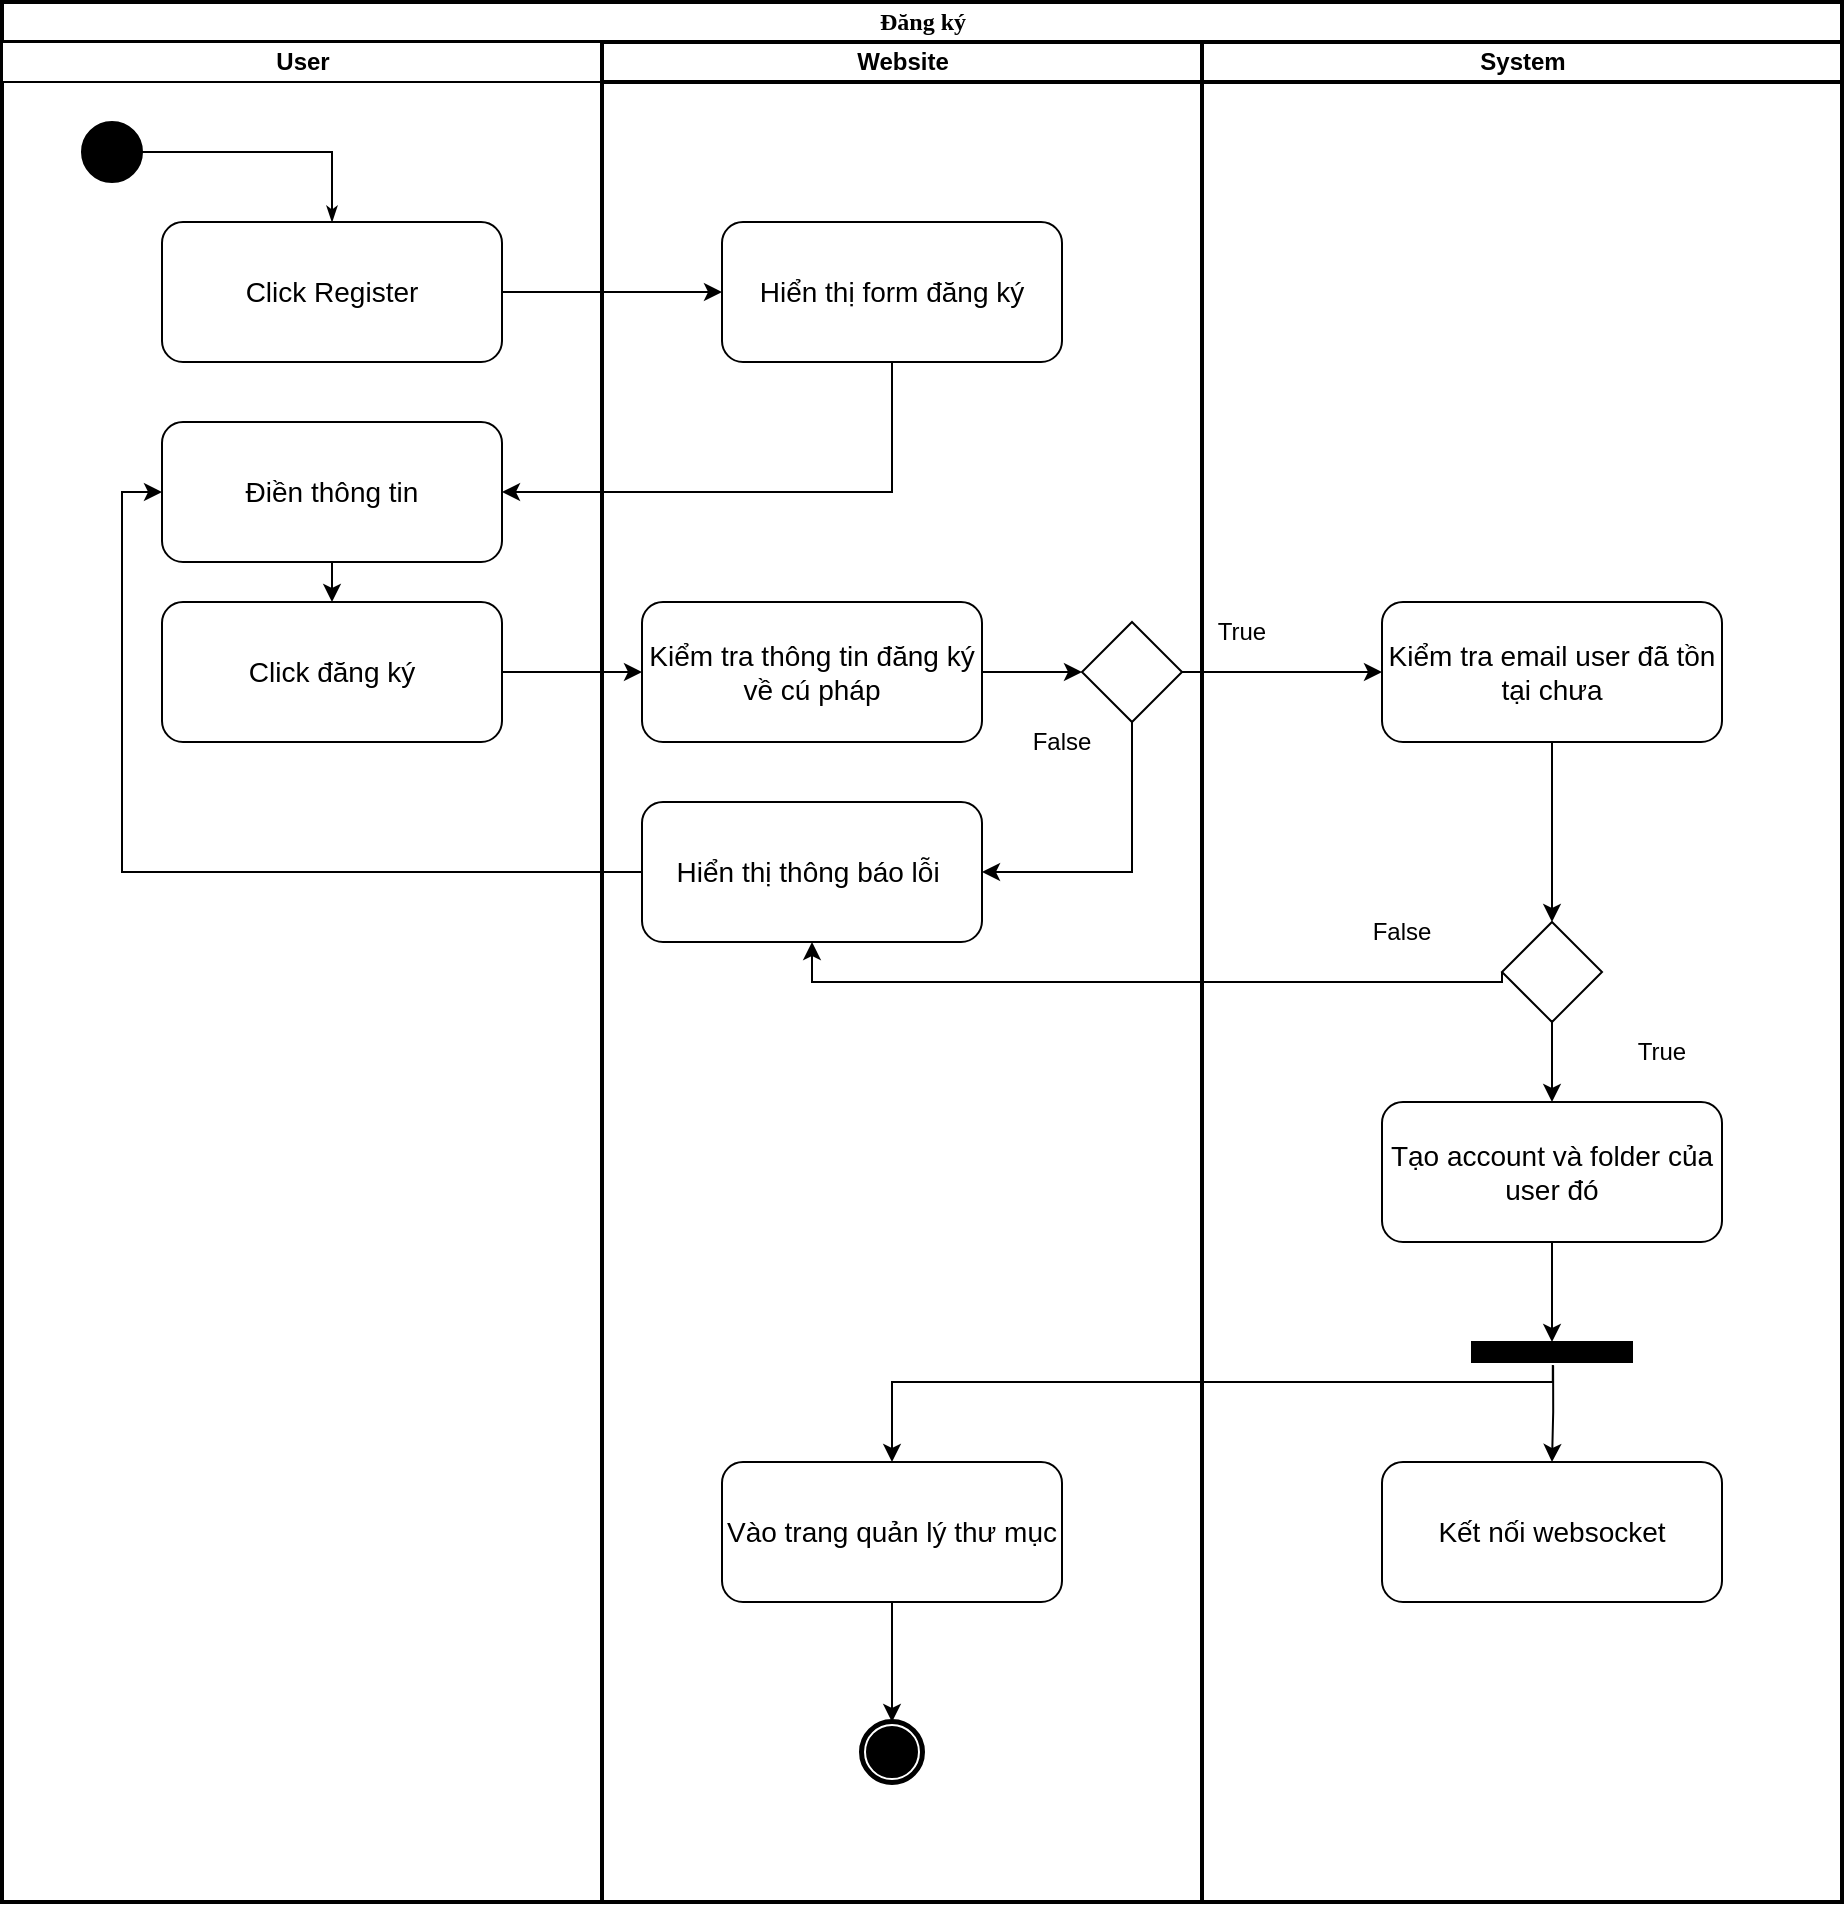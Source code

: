 <mxfile version="20.7.4" type="device"><diagram id="Uci3m8eU8iKF7vBY9eqh" name="Page-1"><mxGraphModel dx="1184" dy="688" grid="1" gridSize="10" guides="1" tooltips="1" connect="1" arrows="1" fold="1" page="1" pageScale="1" pageWidth="827" pageHeight="1169" math="0" shadow="0"><root><mxCell id="0"/><mxCell id="1" parent="0"/><mxCell id="qAQabUUHOaVX3tc12LKt-1" value="Đăng ký" style="swimlane;html=1;childLayout=stackLayout;startSize=20;rounded=0;shadow=0;comic=0;labelBackgroundColor=none;strokeWidth=2;fontFamily=Verdana;fontSize=12;align=center;" vertex="1" parent="1"><mxGeometry x="80" y="70" width="920" height="950" as="geometry"/></mxCell><mxCell id="qAQabUUHOaVX3tc12LKt-2" value="User" style="swimlane;html=1;startSize=20;" vertex="1" parent="qAQabUUHOaVX3tc12LKt-1"><mxGeometry y="20" width="300" height="930" as="geometry"/></mxCell><mxCell id="qAQabUUHOaVX3tc12LKt-3" value="" style="ellipse;whiteSpace=wrap;html=1;rounded=0;shadow=0;comic=0;labelBackgroundColor=none;strokeWidth=1;fillColor=#000000;fontFamily=Verdana;fontSize=12;align=center;" vertex="1" parent="qAQabUUHOaVX3tc12LKt-2"><mxGeometry x="40" y="40" width="30" height="30" as="geometry"/></mxCell><mxCell id="qAQabUUHOaVX3tc12LKt-4" value="&lt;font style=&quot;font-size: 14px;&quot;&gt;Click Register&lt;br style=&quot;font-size: 14px;&quot;&gt;&lt;/font&gt;" style="rounded=1;whiteSpace=wrap;html=1;fontSize=14;" vertex="1" parent="qAQabUUHOaVX3tc12LKt-2"><mxGeometry x="80" y="90" width="170" height="70" as="geometry"/></mxCell><mxCell id="qAQabUUHOaVX3tc12LKt-5" value="&lt;span style=&quot;font-size: 14px;&quot;&gt;Điền thông tin&lt;/span&gt;" style="rounded=1;whiteSpace=wrap;html=1;fontSize=14;" vertex="1" parent="qAQabUUHOaVX3tc12LKt-2"><mxGeometry x="80" y="190" width="170" height="70" as="geometry"/></mxCell><mxCell id="qAQabUUHOaVX3tc12LKt-6" value="&lt;span style=&quot;font-size: 14px;&quot;&gt;Click đăng ký&lt;/span&gt;" style="rounded=1;whiteSpace=wrap;html=1;fontSize=14;" vertex="1" parent="qAQabUUHOaVX3tc12LKt-2"><mxGeometry x="80" y="280" width="170" height="70" as="geometry"/></mxCell><mxCell id="qAQabUUHOaVX3tc12LKt-7" value="" style="edgeStyle=orthogonalEdgeStyle;rounded=0;orthogonalLoop=1;jettySize=auto;html=1;fontSize=12;exitX=0.5;exitY=1;exitDx=0;exitDy=0;entryX=0.5;entryY=0;entryDx=0;entryDy=0;" edge="1" parent="qAQabUUHOaVX3tc12LKt-2" source="qAQabUUHOaVX3tc12LKt-5" target="qAQabUUHOaVX3tc12LKt-6"><mxGeometry relative="1" as="geometry"><mxPoint x="360" y="180" as="sourcePoint"/><mxPoint x="210" y="260" as="targetPoint"/></mxGeometry></mxCell><mxCell id="qAQabUUHOaVX3tc12LKt-26" style="edgeStyle=orthogonalEdgeStyle;rounded=0;html=1;labelBackgroundColor=none;startArrow=none;startFill=0;startSize=5;endArrow=classicThin;endFill=1;endSize=5;jettySize=auto;orthogonalLoop=1;strokeWidth=1;fontFamily=Verdana;fontSize=12;entryX=0.5;entryY=0;entryDx=0;entryDy=0;" edge="1" parent="qAQabUUHOaVX3tc12LKt-2" source="qAQabUUHOaVX3tc12LKt-3" target="qAQabUUHOaVX3tc12LKt-4"><mxGeometry relative="1" as="geometry"><mxPoint x="240" y="110" as="targetPoint"/></mxGeometry></mxCell><mxCell id="qAQabUUHOaVX3tc12LKt-8" value="" style="edgeStyle=orthogonalEdgeStyle;rounded=0;orthogonalLoop=1;jettySize=auto;html=1;fontSize=12;" edge="1" parent="qAQabUUHOaVX3tc12LKt-1" source="qAQabUUHOaVX3tc12LKt-4" target="qAQabUUHOaVX3tc12LKt-15"><mxGeometry relative="1" as="geometry"/></mxCell><mxCell id="qAQabUUHOaVX3tc12LKt-9" value="" style="edgeStyle=orthogonalEdgeStyle;rounded=0;orthogonalLoop=1;jettySize=auto;html=1;fontSize=12;exitX=0.5;exitY=1;exitDx=0;exitDy=0;entryX=1;entryY=0.5;entryDx=0;entryDy=0;" edge="1" parent="qAQabUUHOaVX3tc12LKt-1" source="qAQabUUHOaVX3tc12LKt-15" target="qAQabUUHOaVX3tc12LKt-5"><mxGeometry relative="1" as="geometry"><mxPoint x="210" y="170" as="sourcePoint"/><mxPoint x="300" y="170" as="targetPoint"/></mxGeometry></mxCell><mxCell id="qAQabUUHOaVX3tc12LKt-10" value="" style="edgeStyle=orthogonalEdgeStyle;rounded=0;orthogonalLoop=1;jettySize=auto;html=1;fontSize=12;" edge="1" parent="qAQabUUHOaVX3tc12LKt-1" source="qAQabUUHOaVX3tc12LKt-6" target="qAQabUUHOaVX3tc12LKt-17"><mxGeometry relative="1" as="geometry"/></mxCell><mxCell id="qAQabUUHOaVX3tc12LKt-11" value="" style="edgeStyle=orthogonalEdgeStyle;rounded=0;orthogonalLoop=1;jettySize=auto;html=1;fontSize=12;" edge="1" parent="qAQabUUHOaVX3tc12LKt-1" source="qAQabUUHOaVX3tc12LKt-18" target="qAQabUUHOaVX3tc12LKt-27"><mxGeometry relative="1" as="geometry"/></mxCell><mxCell id="qAQabUUHOaVX3tc12LKt-12" value="" style="edgeStyle=orthogonalEdgeStyle;rounded=0;orthogonalLoop=1;jettySize=auto;html=1;fontSize=12;exitX=0;exitY=0.5;exitDx=0;exitDy=0;entryX=0;entryY=0.5;entryDx=0;entryDy=0;" edge="1" parent="qAQabUUHOaVX3tc12LKt-1" source="qAQabUUHOaVX3tc12LKt-19" target="qAQabUUHOaVX3tc12LKt-5"><mxGeometry relative="1" as="geometry"><mxPoint x="210" y="335" as="sourcePoint"/><mxPoint x="280" y="335" as="targetPoint"/></mxGeometry></mxCell><mxCell id="qAQabUUHOaVX3tc12LKt-14" value="Website" style="swimlane;html=1;startSize=20;strokeWidth=2;" vertex="1" parent="qAQabUUHOaVX3tc12LKt-1"><mxGeometry x="300" y="20" width="300" height="930" as="geometry"/></mxCell><mxCell id="qAQabUUHOaVX3tc12LKt-15" value="Hiển thị form đăng ký" style="rounded=1;whiteSpace=wrap;html=1;fontSize=14;" vertex="1" parent="qAQabUUHOaVX3tc12LKt-14"><mxGeometry x="60" y="90" width="170" height="70" as="geometry"/></mxCell><mxCell id="qAQabUUHOaVX3tc12LKt-16" value="" style="edgeStyle=orthogonalEdgeStyle;rounded=0;orthogonalLoop=1;jettySize=auto;html=1;fontSize=12;" edge="1" parent="qAQabUUHOaVX3tc12LKt-14" source="qAQabUUHOaVX3tc12LKt-17" target="qAQabUUHOaVX3tc12LKt-18"><mxGeometry relative="1" as="geometry"/></mxCell><mxCell id="qAQabUUHOaVX3tc12LKt-17" value="&lt;span style=&quot;font-size: 14px;&quot;&gt;Kiểm tra thông tin đăng ký về cú pháp&lt;/span&gt;" style="rounded=1;whiteSpace=wrap;html=1;fontSize=14;" vertex="1" parent="qAQabUUHOaVX3tc12LKt-14"><mxGeometry x="20" y="280" width="170" height="70" as="geometry"/></mxCell><mxCell id="qAQabUUHOaVX3tc12LKt-18" value="" style="rhombus;whiteSpace=wrap;html=1;fontSize=12;" vertex="1" parent="qAQabUUHOaVX3tc12LKt-14"><mxGeometry x="240" y="290" width="50" height="50" as="geometry"/></mxCell><mxCell id="qAQabUUHOaVX3tc12LKt-19" value="&lt;span style=&quot;font-size: 14px;&quot;&gt;Hiển thị thông báo lỗi&amp;nbsp;&lt;/span&gt;" style="rounded=1;whiteSpace=wrap;html=1;fontSize=14;" vertex="1" parent="qAQabUUHOaVX3tc12LKt-14"><mxGeometry x="20" y="380" width="170" height="70" as="geometry"/></mxCell><mxCell id="qAQabUUHOaVX3tc12LKt-20" value="" style="edgeStyle=orthogonalEdgeStyle;rounded=0;orthogonalLoop=1;jettySize=auto;html=1;fontSize=12;entryX=1;entryY=0.5;entryDx=0;entryDy=0;exitX=0.5;exitY=1;exitDx=0;exitDy=0;" edge="1" parent="qAQabUUHOaVX3tc12LKt-14" source="qAQabUUHOaVX3tc12LKt-18" target="qAQabUUHOaVX3tc12LKt-19"><mxGeometry relative="1" as="geometry"><mxPoint x="150" y="315" as="sourcePoint"/><mxPoint x="190" y="315" as="targetPoint"/></mxGeometry></mxCell><mxCell id="qAQabUUHOaVX3tc12LKt-21" value="False" style="text;html=1;strokeColor=none;fillColor=none;align=center;verticalAlign=middle;whiteSpace=wrap;rounded=0;fontSize=12;" vertex="1" parent="qAQabUUHOaVX3tc12LKt-14"><mxGeometry x="200" y="335" width="60" height="30" as="geometry"/></mxCell><mxCell id="qAQabUUHOaVX3tc12LKt-23" value="&lt;span style=&quot;font-size: 14px;&quot;&gt;Vào trang quản lý thư mục&lt;/span&gt;" style="rounded=1;whiteSpace=wrap;html=1;fontSize=14;" vertex="1" parent="qAQabUUHOaVX3tc12LKt-14"><mxGeometry x="60" y="710" width="170" height="70" as="geometry"/></mxCell><mxCell id="qAQabUUHOaVX3tc12LKt-22" value="" style="shape=mxgraph.bpmn.shape;html=1;verticalLabelPosition=bottom;labelBackgroundColor=#ffffff;verticalAlign=top;perimeter=ellipsePerimeter;outline=end;symbol=terminate;rounded=0;shadow=0;comic=0;strokeWidth=1;fontFamily=Verdana;fontSize=12;align=center;" vertex="1" parent="qAQabUUHOaVX3tc12LKt-14"><mxGeometry x="130" y="840" width="30" height="30" as="geometry"/></mxCell><mxCell id="qAQabUUHOaVX3tc12LKt-48" value="" style="edgeStyle=orthogonalEdgeStyle;rounded=0;orthogonalLoop=1;jettySize=auto;html=1;fontSize=12;exitX=0.5;exitY=1;exitDx=0;exitDy=0;entryX=0.5;entryY=0;entryDx=0;entryDy=0;" edge="1" parent="qAQabUUHOaVX3tc12LKt-14" source="qAQabUUHOaVX3tc12LKt-23" target="qAQabUUHOaVX3tc12LKt-22"><mxGeometry relative="1" as="geometry"><mxPoint x="485" y="500" as="sourcePoint"/><mxPoint x="485" y="540" as="targetPoint"/></mxGeometry></mxCell><mxCell id="qAQabUUHOaVX3tc12LKt-25" value="System" style="swimlane;html=1;startSize=20;strokeWidth=2;" vertex="1" parent="qAQabUUHOaVX3tc12LKt-1"><mxGeometry x="600" y="20" width="320" height="930" as="geometry"/></mxCell><mxCell id="qAQabUUHOaVX3tc12LKt-27" value="&lt;span style=&quot;font-size: 14px;&quot;&gt;Kiểm tra email user đã tồn tại chưa&lt;/span&gt;" style="rounded=1;whiteSpace=wrap;html=1;fontSize=14;" vertex="1" parent="qAQabUUHOaVX3tc12LKt-25"><mxGeometry x="90" y="280" width="170" height="70" as="geometry"/></mxCell><mxCell id="qAQabUUHOaVX3tc12LKt-28" value="True" style="text;html=1;strokeColor=none;fillColor=none;align=center;verticalAlign=middle;whiteSpace=wrap;rounded=0;fontSize=12;" vertex="1" parent="qAQabUUHOaVX3tc12LKt-25"><mxGeometry x="-10" y="280" width="60" height="30" as="geometry"/></mxCell><mxCell id="qAQabUUHOaVX3tc12LKt-29" value="" style="rhombus;whiteSpace=wrap;html=1;fontSize=12;" vertex="1" parent="qAQabUUHOaVX3tc12LKt-25"><mxGeometry x="150" y="440" width="50" height="50" as="geometry"/></mxCell><mxCell id="qAQabUUHOaVX3tc12LKt-30" value="" style="edgeStyle=orthogonalEdgeStyle;rounded=0;orthogonalLoop=1;jettySize=auto;html=1;fontSize=12;entryX=0.5;entryY=0;entryDx=0;entryDy=0;exitX=0.5;exitY=1;exitDx=0;exitDy=0;" edge="1" parent="qAQabUUHOaVX3tc12LKt-25" target="qAQabUUHOaVX3tc12LKt-29" source="qAQabUUHOaVX3tc12LKt-27"><mxGeometry relative="1" as="geometry"><mxPoint x="120" y="330" as="sourcePoint"/><mxPoint x="70" y="315" as="targetPoint"/></mxGeometry></mxCell><mxCell id="qAQabUUHOaVX3tc12LKt-31" value="False" style="text;html=1;strokeColor=none;fillColor=none;align=center;verticalAlign=middle;whiteSpace=wrap;rounded=0;fontSize=12;" vertex="1" parent="qAQabUUHOaVX3tc12LKt-25"><mxGeometry x="70" y="430" width="60" height="30" as="geometry"/></mxCell><mxCell id="qAQabUUHOaVX3tc12LKt-32" value="True" style="text;html=1;strokeColor=none;fillColor=none;align=center;verticalAlign=middle;whiteSpace=wrap;rounded=0;fontSize=12;" vertex="1" parent="qAQabUUHOaVX3tc12LKt-25"><mxGeometry x="200" y="490" width="60" height="30" as="geometry"/></mxCell><mxCell id="qAQabUUHOaVX3tc12LKt-33" value="&lt;span style=&quot;font-size: 14px;&quot;&gt;Kết nối websocket&lt;/span&gt;" style="rounded=1;whiteSpace=wrap;html=1;fontSize=14;" vertex="1" parent="qAQabUUHOaVX3tc12LKt-25"><mxGeometry x="90" y="710" width="170" height="70" as="geometry"/></mxCell><mxCell id="qAQabUUHOaVX3tc12LKt-34" value="" style="edgeStyle=orthogonalEdgeStyle;rounded=0;orthogonalLoop=1;jettySize=auto;html=1;fontSize=12;exitX=0.5;exitY=1;exitDx=0;exitDy=0;entryX=0.5;entryY=0;entryDx=0;entryDy=0;" edge="1" parent="qAQabUUHOaVX3tc12LKt-25" source="qAQabUUHOaVX3tc12LKt-29" target="qAQabUUHOaVX3tc12LKt-39"><mxGeometry relative="1" as="geometry"><mxPoint x="130" y="340" as="sourcePoint"/><mxPoint x="175" y="540" as="targetPoint"/></mxGeometry></mxCell><mxCell id="qAQabUUHOaVX3tc12LKt-39" value="&lt;span style=&quot;font-size: 14px;&quot;&gt;Tạo account và folder của user đó&lt;/span&gt;" style="rounded=1;whiteSpace=wrap;html=1;fontSize=14;" vertex="1" parent="qAQabUUHOaVX3tc12LKt-25"><mxGeometry x="90" y="530" width="170" height="70" as="geometry"/></mxCell><mxCell id="qAQabUUHOaVX3tc12LKt-41" value="" style="html=1;points=[];perimeter=orthogonalPerimeter;fontSize=12;direction=south;labelBackgroundColor=#000000;labelBorderColor=default;fillColor=#000000;" vertex="1" parent="qAQabUUHOaVX3tc12LKt-25"><mxGeometry x="135" y="650" width="80" height="10" as="geometry"/></mxCell><mxCell id="qAQabUUHOaVX3tc12LKt-42" value="" style="edgeStyle=orthogonalEdgeStyle;rounded=0;orthogonalLoop=1;jettySize=auto;html=1;fontSize=12;exitX=0.5;exitY=1;exitDx=0;exitDy=0;" edge="1" parent="qAQabUUHOaVX3tc12LKt-25" source="qAQabUUHOaVX3tc12LKt-39" target="qAQabUUHOaVX3tc12LKt-41"><mxGeometry relative="1" as="geometry"><mxPoint x="185" y="360" as="sourcePoint"/><mxPoint x="185" y="450" as="targetPoint"/></mxGeometry></mxCell><mxCell id="qAQabUUHOaVX3tc12LKt-44" value="" style="edgeStyle=orthogonalEdgeStyle;rounded=0;orthogonalLoop=1;jettySize=auto;html=1;fontSize=12;entryX=0.5;entryY=0;entryDx=0;entryDy=0;exitX=1.18;exitY=0.493;exitDx=0;exitDy=0;exitPerimeter=0;" edge="1" parent="qAQabUUHOaVX3tc12LKt-25" source="qAQabUUHOaVX3tc12LKt-41" target="qAQabUUHOaVX3tc12LKt-33"><mxGeometry x="1" y="78" relative="1" as="geometry"><mxPoint x="280" y="620" as="sourcePoint"/><mxPoint x="280" y="710" as="targetPoint"/><mxPoint x="-3" y="20" as="offset"/></mxGeometry></mxCell><mxCell id="qAQabUUHOaVX3tc12LKt-40" value="" style="edgeStyle=orthogonalEdgeStyle;rounded=0;orthogonalLoop=1;jettySize=auto;html=1;fontSize=12;exitX=0;exitY=0.5;exitDx=0;exitDy=0;entryX=0.5;entryY=1;entryDx=0;entryDy=0;" edge="1" parent="qAQabUUHOaVX3tc12LKt-1" source="qAQabUUHOaVX3tc12LKt-29" target="qAQabUUHOaVX3tc12LKt-19"><mxGeometry relative="1" as="geometry"><mxPoint x="600" y="345" as="sourcePoint"/><mxPoint x="700" y="345" as="targetPoint"/><Array as="points"><mxPoint x="750" y="490"/><mxPoint x="405" y="490"/></Array></mxGeometry></mxCell><mxCell id="qAQabUUHOaVX3tc12LKt-47" value="" style="edgeStyle=orthogonalEdgeStyle;rounded=0;orthogonalLoop=1;jettySize=auto;html=1;fontSize=12;entryX=0.5;entryY=0;entryDx=0;entryDy=0;exitX=1.149;exitY=0.495;exitDx=0;exitDy=0;exitPerimeter=0;" edge="1" parent="qAQabUUHOaVX3tc12LKt-1" source="qAQabUUHOaVX3tc12LKt-41" target="qAQabUUHOaVX3tc12LKt-23"><mxGeometry x="1" y="78" relative="1" as="geometry"><mxPoint x="785.56" y="691.8" as="sourcePoint"/><mxPoint x="785" y="740" as="targetPoint"/><mxPoint x="-3" y="20" as="offset"/><Array as="points"><mxPoint x="775" y="690"/><mxPoint x="445" y="690"/></Array></mxGeometry></mxCell></root></mxGraphModel></diagram></mxfile>